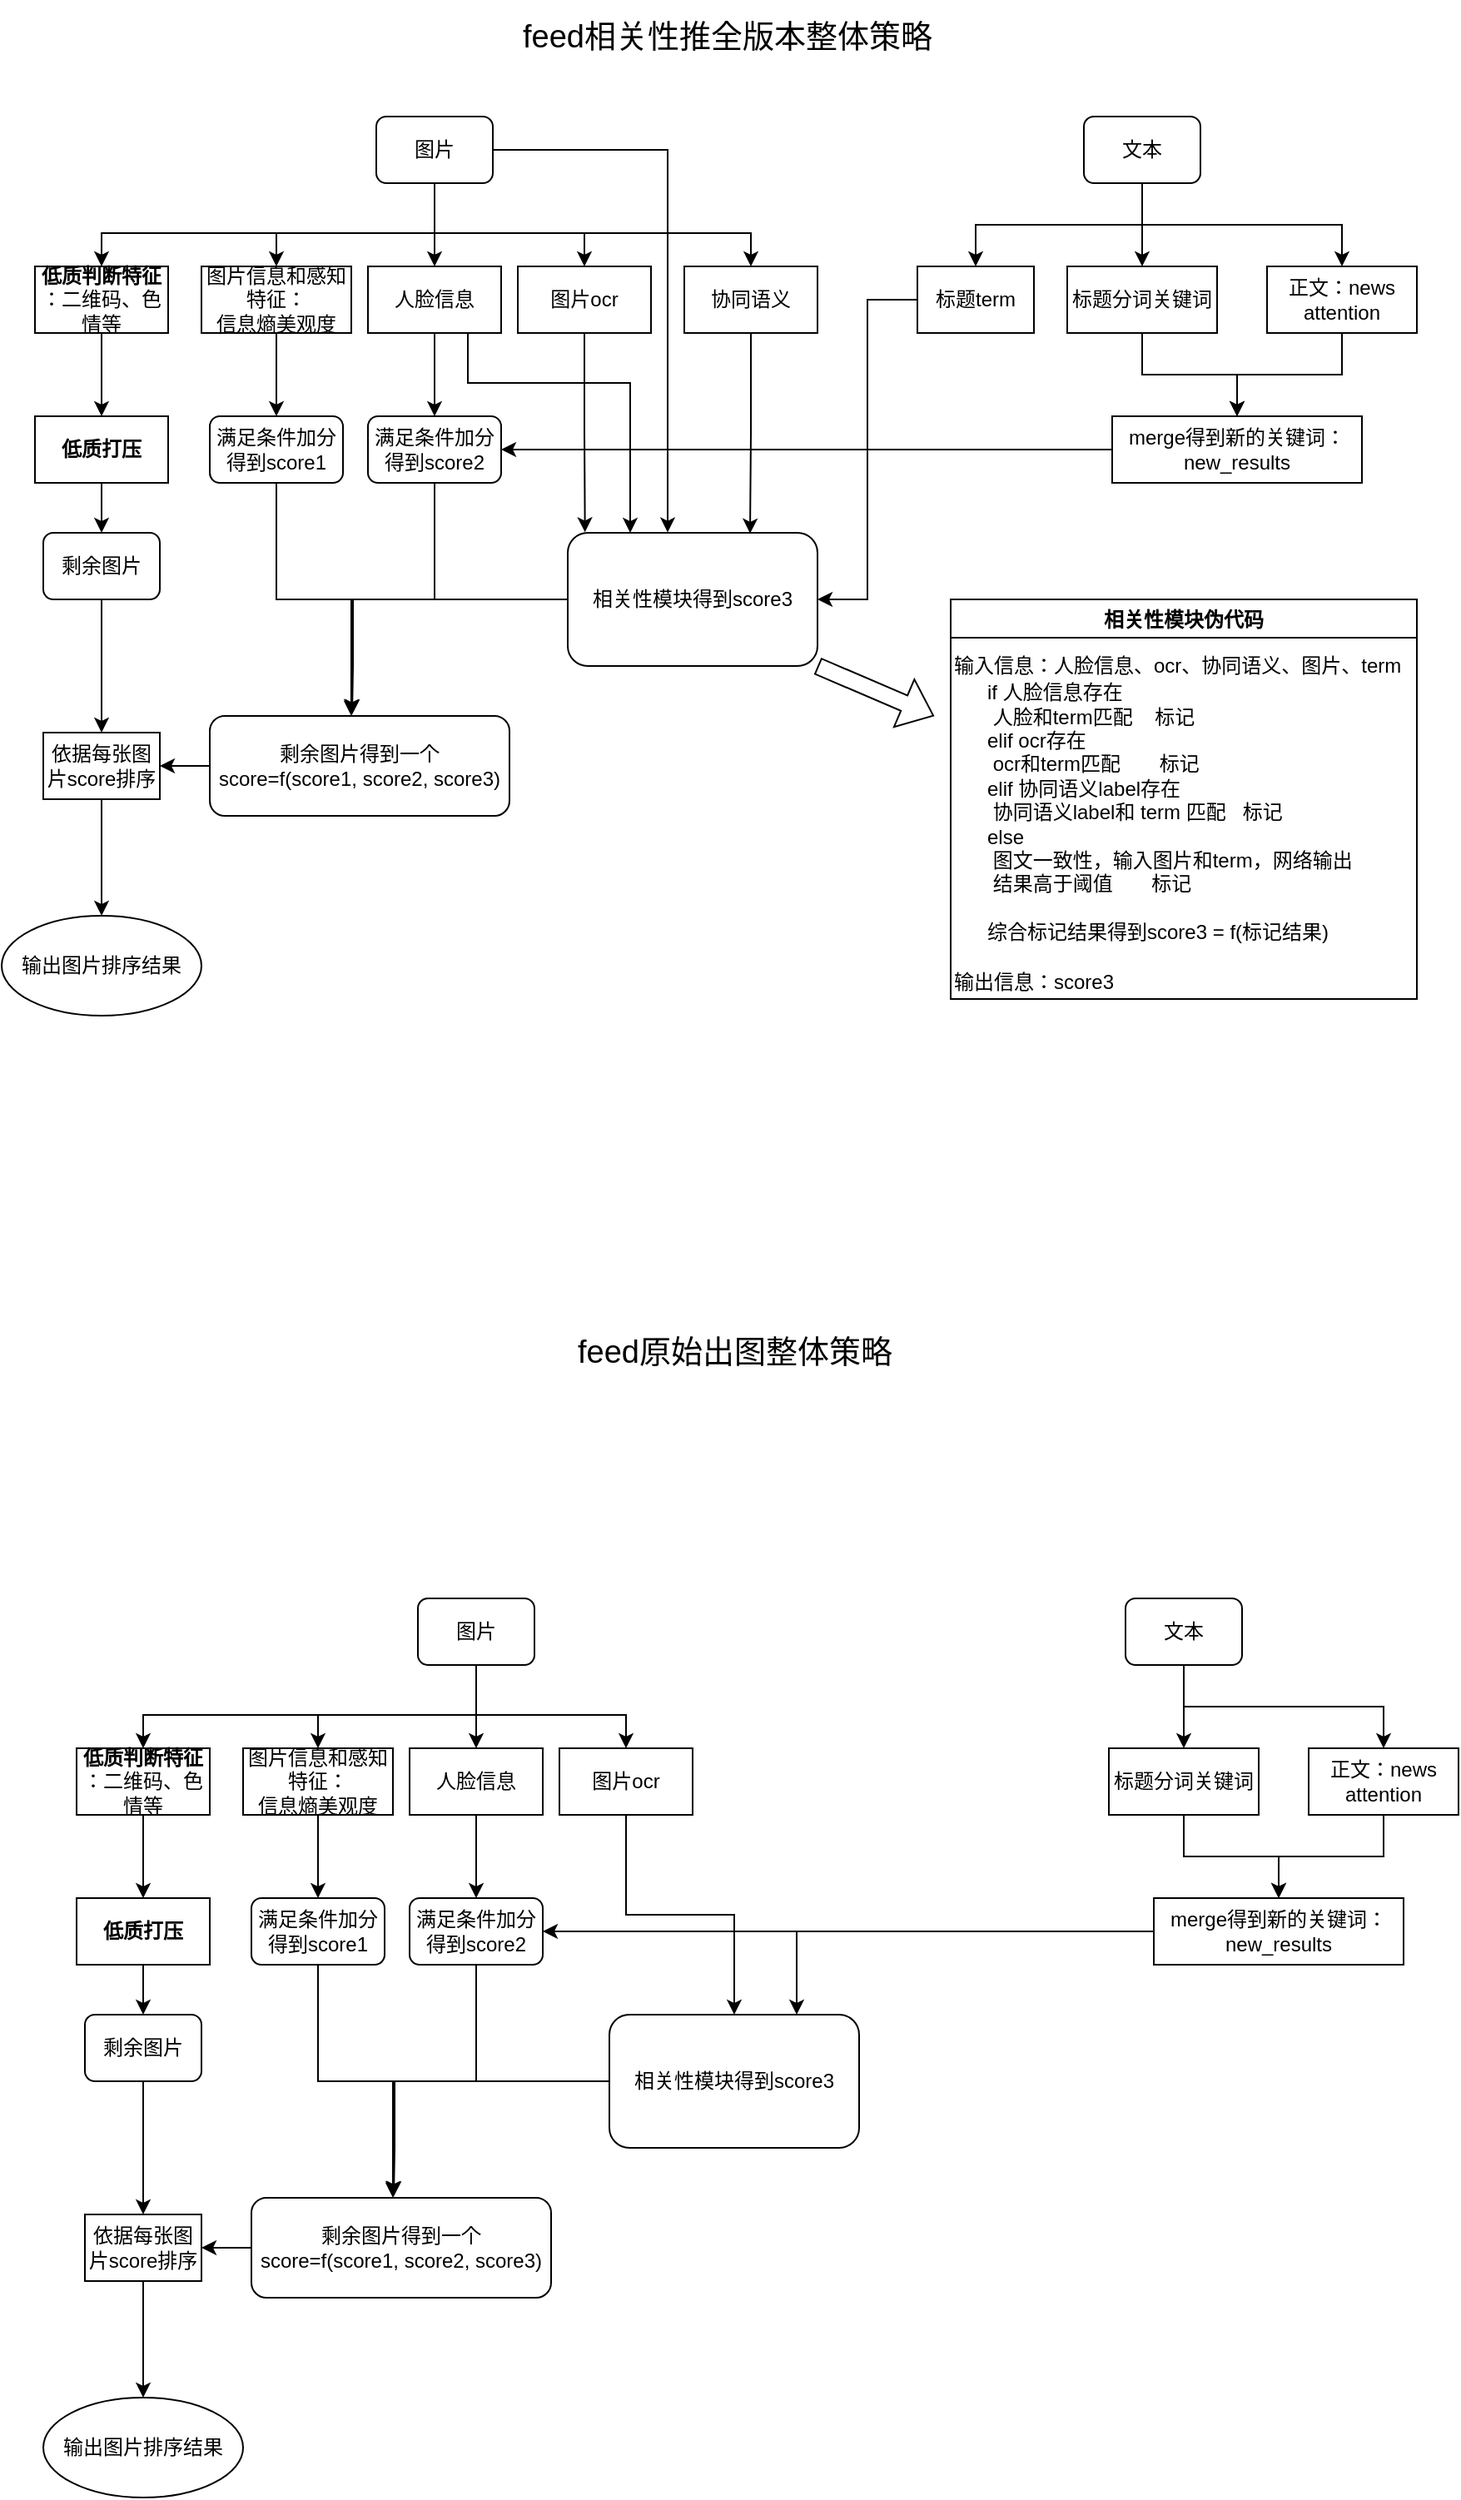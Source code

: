 <mxfile version="15.7.0" type="github">
  <diagram id="YZnyMSXSnCEE_CymccfS" name="Page-1">
    <mxGraphModel dx="1282" dy="722" grid="1" gridSize="10" guides="1" tooltips="1" connect="1" arrows="1" fold="1" page="1" pageScale="1" pageWidth="1169" pageHeight="1654" math="0" shadow="0">
      <root>
        <mxCell id="0" />
        <mxCell id="1" parent="0" />
        <mxCell id="g8iUTo1PRh5J7QxqeXhu-16" style="edgeStyle=orthogonalEdgeStyle;rounded=0;orthogonalLoop=1;jettySize=auto;html=1;exitX=0.5;exitY=1;exitDx=0;exitDy=0;entryX=0.5;entryY=0;entryDx=0;entryDy=0;" edge="1" parent="1" source="g8iUTo1PRh5J7QxqeXhu-1" target="g8iUTo1PRh5J7QxqeXhu-2">
          <mxGeometry relative="1" as="geometry">
            <Array as="points">
              <mxPoint x="400" y="190" />
              <mxPoint x="200" y="190" />
            </Array>
          </mxGeometry>
        </mxCell>
        <mxCell id="g8iUTo1PRh5J7QxqeXhu-20" style="edgeStyle=orthogonalEdgeStyle;rounded=0;orthogonalLoop=1;jettySize=auto;html=1;exitX=0.5;exitY=1;exitDx=0;exitDy=0;entryX=0.5;entryY=0;entryDx=0;entryDy=0;" edge="1" parent="1" source="g8iUTo1PRh5J7QxqeXhu-1" target="g8iUTo1PRh5J7QxqeXhu-3">
          <mxGeometry relative="1" as="geometry">
            <Array as="points">
              <mxPoint x="400" y="190" />
              <mxPoint x="305" y="190" />
            </Array>
          </mxGeometry>
        </mxCell>
        <mxCell id="g8iUTo1PRh5J7QxqeXhu-21" style="edgeStyle=orthogonalEdgeStyle;rounded=0;orthogonalLoop=1;jettySize=auto;html=1;exitX=0.5;exitY=1;exitDx=0;exitDy=0;entryX=0.5;entryY=0;entryDx=0;entryDy=0;" edge="1" parent="1" source="g8iUTo1PRh5J7QxqeXhu-1" target="g8iUTo1PRh5J7QxqeXhu-4">
          <mxGeometry relative="1" as="geometry">
            <Array as="points">
              <mxPoint x="400" y="170" />
              <mxPoint x="400" y="170" />
            </Array>
          </mxGeometry>
        </mxCell>
        <mxCell id="g8iUTo1PRh5J7QxqeXhu-23" style="edgeStyle=orthogonalEdgeStyle;rounded=0;orthogonalLoop=1;jettySize=auto;html=1;exitX=0.5;exitY=1;exitDx=0;exitDy=0;entryX=0.5;entryY=0;entryDx=0;entryDy=0;" edge="1" parent="1" source="g8iUTo1PRh5J7QxqeXhu-1" target="g8iUTo1PRh5J7QxqeXhu-5">
          <mxGeometry relative="1" as="geometry">
            <Array as="points">
              <mxPoint x="400" y="190" />
              <mxPoint x="490" y="190" />
            </Array>
          </mxGeometry>
        </mxCell>
        <mxCell id="g8iUTo1PRh5J7QxqeXhu-26" style="edgeStyle=orthogonalEdgeStyle;rounded=0;orthogonalLoop=1;jettySize=auto;html=1;exitX=0.5;exitY=1;exitDx=0;exitDy=0;entryX=0.5;entryY=0;entryDx=0;entryDy=0;" edge="1" parent="1" source="g8iUTo1PRh5J7QxqeXhu-1" target="g8iUTo1PRh5J7QxqeXhu-6">
          <mxGeometry relative="1" as="geometry">
            <Array as="points">
              <mxPoint x="400" y="190" />
              <mxPoint x="590" y="190" />
            </Array>
          </mxGeometry>
        </mxCell>
        <mxCell id="g8iUTo1PRh5J7QxqeXhu-60" style="edgeStyle=orthogonalEdgeStyle;rounded=0;orthogonalLoop=1;jettySize=auto;html=1;entryX=0.402;entryY=-0.002;entryDx=0;entryDy=0;entryPerimeter=0;" edge="1" parent="1" source="g8iUTo1PRh5J7QxqeXhu-1" target="g8iUTo1PRh5J7QxqeXhu-57">
          <mxGeometry relative="1" as="geometry">
            <mxPoint x="540" y="369" as="targetPoint" />
            <Array as="points">
              <mxPoint x="540" y="140" />
              <mxPoint x="540" y="370" />
            </Array>
          </mxGeometry>
        </mxCell>
        <mxCell id="g8iUTo1PRh5J7QxqeXhu-1" value="图片" style="rounded=1;whiteSpace=wrap;html=1;" vertex="1" parent="1">
          <mxGeometry x="365" y="120" width="70" height="40" as="geometry" />
        </mxCell>
        <mxCell id="g8iUTo1PRh5J7QxqeXhu-37" style="edgeStyle=orthogonalEdgeStyle;rounded=0;orthogonalLoop=1;jettySize=auto;html=1;exitX=0.5;exitY=1;exitDx=0;exitDy=0;entryX=0.5;entryY=0;entryDx=0;entryDy=0;" edge="1" parent="1" source="g8iUTo1PRh5J7QxqeXhu-2" target="g8iUTo1PRh5J7QxqeXhu-35">
          <mxGeometry relative="1" as="geometry" />
        </mxCell>
        <mxCell id="g8iUTo1PRh5J7QxqeXhu-2" value="&lt;b&gt;低质判断特征&lt;br&gt;&lt;/b&gt;：二维码、色情等" style="rounded=0;whiteSpace=wrap;html=1;" vertex="1" parent="1">
          <mxGeometry x="160" y="210" width="80" height="40" as="geometry" />
        </mxCell>
        <mxCell id="g8iUTo1PRh5J7QxqeXhu-53" value="" style="edgeStyle=orthogonalEdgeStyle;rounded=0;orthogonalLoop=1;jettySize=auto;html=1;" edge="1" parent="1" source="g8iUTo1PRh5J7QxqeXhu-3" target="g8iUTo1PRh5J7QxqeXhu-44">
          <mxGeometry relative="1" as="geometry" />
        </mxCell>
        <mxCell id="g8iUTo1PRh5J7QxqeXhu-3" value="图片信息和感知特征：&lt;br&gt;信息熵美观度" style="rounded=0;whiteSpace=wrap;html=1;" vertex="1" parent="1">
          <mxGeometry x="260" y="210" width="90" height="40" as="geometry" />
        </mxCell>
        <mxCell id="g8iUTo1PRh5J7QxqeXhu-54" value="" style="edgeStyle=orthogonalEdgeStyle;rounded=0;orthogonalLoop=1;jettySize=auto;html=1;" edge="1" parent="1" source="g8iUTo1PRh5J7QxqeXhu-4" target="g8iUTo1PRh5J7QxqeXhu-45">
          <mxGeometry relative="1" as="geometry" />
        </mxCell>
        <mxCell id="g8iUTo1PRh5J7QxqeXhu-83" style="edgeStyle=orthogonalEdgeStyle;rounded=0;orthogonalLoop=1;jettySize=auto;html=1;exitX=0.75;exitY=1;exitDx=0;exitDy=0;entryX=0.25;entryY=0;entryDx=0;entryDy=0;" edge="1" parent="1" source="g8iUTo1PRh5J7QxqeXhu-4" target="g8iUTo1PRh5J7QxqeXhu-57">
          <mxGeometry relative="1" as="geometry">
            <Array as="points">
              <mxPoint x="420" y="280" />
              <mxPoint x="517" y="280" />
            </Array>
          </mxGeometry>
        </mxCell>
        <mxCell id="g8iUTo1PRh5J7QxqeXhu-4" value="人脸信息" style="rounded=0;whiteSpace=wrap;html=1;" vertex="1" parent="1">
          <mxGeometry x="360" y="210" width="80" height="40" as="geometry" />
        </mxCell>
        <mxCell id="g8iUTo1PRh5J7QxqeXhu-84" style="edgeStyle=orthogonalEdgeStyle;rounded=0;orthogonalLoop=1;jettySize=auto;html=1;entryX=0.069;entryY=-0.004;entryDx=0;entryDy=0;entryPerimeter=0;" edge="1" parent="1" source="g8iUTo1PRh5J7QxqeXhu-5" target="g8iUTo1PRh5J7QxqeXhu-57">
          <mxGeometry relative="1" as="geometry" />
        </mxCell>
        <mxCell id="g8iUTo1PRh5J7QxqeXhu-5" value="图片ocr" style="rounded=0;whiteSpace=wrap;html=1;" vertex="1" parent="1">
          <mxGeometry x="450" y="210" width="80" height="40" as="geometry" />
        </mxCell>
        <mxCell id="g8iUTo1PRh5J7QxqeXhu-85" style="edgeStyle=orthogonalEdgeStyle;rounded=0;orthogonalLoop=1;jettySize=auto;html=1;entryX=0.73;entryY=0.005;entryDx=0;entryDy=0;entryPerimeter=0;" edge="1" parent="1" source="g8iUTo1PRh5J7QxqeXhu-6" target="g8iUTo1PRh5J7QxqeXhu-57">
          <mxGeometry relative="1" as="geometry" />
        </mxCell>
        <mxCell id="g8iUTo1PRh5J7QxqeXhu-6" value="协同语义" style="rounded=0;whiteSpace=wrap;html=1;" vertex="1" parent="1">
          <mxGeometry x="550" y="210" width="80" height="40" as="geometry" />
        </mxCell>
        <mxCell id="g8iUTo1PRh5J7QxqeXhu-28" value="" style="edgeStyle=orthogonalEdgeStyle;rounded=0;orthogonalLoop=1;jettySize=auto;html=1;" edge="1" parent="1" source="g8iUTo1PRh5J7QxqeXhu-10" target="g8iUTo1PRh5J7QxqeXhu-13">
          <mxGeometry relative="1" as="geometry" />
        </mxCell>
        <mxCell id="g8iUTo1PRh5J7QxqeXhu-32" style="edgeStyle=orthogonalEdgeStyle;rounded=0;orthogonalLoop=1;jettySize=auto;html=1;exitX=0.25;exitY=1;exitDx=0;exitDy=0;entryX=0.5;entryY=0;entryDx=0;entryDy=0;" edge="1" parent="1" source="g8iUTo1PRh5J7QxqeXhu-10" target="g8iUTo1PRh5J7QxqeXhu-11">
          <mxGeometry relative="1" as="geometry">
            <Array as="points">
              <mxPoint x="825" y="160" />
              <mxPoint x="825" y="185" />
              <mxPoint x="725" y="185" />
            </Array>
          </mxGeometry>
        </mxCell>
        <mxCell id="g8iUTo1PRh5J7QxqeXhu-33" style="edgeStyle=orthogonalEdgeStyle;rounded=0;orthogonalLoop=1;jettySize=auto;html=1;exitX=0.75;exitY=1;exitDx=0;exitDy=0;entryX=0.5;entryY=0;entryDx=0;entryDy=0;" edge="1" parent="1" source="g8iUTo1PRh5J7QxqeXhu-10" target="g8iUTo1PRh5J7QxqeXhu-14">
          <mxGeometry relative="1" as="geometry">
            <Array as="points">
              <mxPoint x="825" y="160" />
              <mxPoint x="825" y="185" />
              <mxPoint x="945" y="185" />
            </Array>
          </mxGeometry>
        </mxCell>
        <mxCell id="g8iUTo1PRh5J7QxqeXhu-10" value="文本" style="rounded=1;whiteSpace=wrap;html=1;" vertex="1" parent="1">
          <mxGeometry x="790" y="120" width="70" height="40" as="geometry" />
        </mxCell>
        <mxCell id="g8iUTo1PRh5J7QxqeXhu-75" style="edgeStyle=orthogonalEdgeStyle;rounded=0;orthogonalLoop=1;jettySize=auto;html=1;entryX=1;entryY=0.5;entryDx=0;entryDy=0;" edge="1" parent="1" source="g8iUTo1PRh5J7QxqeXhu-11" target="g8iUTo1PRh5J7QxqeXhu-57">
          <mxGeometry relative="1" as="geometry" />
        </mxCell>
        <mxCell id="g8iUTo1PRh5J7QxqeXhu-11" value="标题term" style="rounded=0;whiteSpace=wrap;html=1;" vertex="1" parent="1">
          <mxGeometry x="690" y="210" width="70" height="40" as="geometry" />
        </mxCell>
        <mxCell id="g8iUTo1PRh5J7QxqeXhu-47" style="edgeStyle=orthogonalEdgeStyle;rounded=0;orthogonalLoop=1;jettySize=auto;html=1;exitX=0.5;exitY=1;exitDx=0;exitDy=0;" edge="1" parent="1" source="g8iUTo1PRh5J7QxqeXhu-13" target="g8iUTo1PRh5J7QxqeXhu-46">
          <mxGeometry relative="1" as="geometry" />
        </mxCell>
        <mxCell id="g8iUTo1PRh5J7QxqeXhu-13" value="标题分词关键词" style="rounded=0;whiteSpace=wrap;html=1;" vertex="1" parent="1">
          <mxGeometry x="780" y="210" width="90" height="40" as="geometry" />
        </mxCell>
        <mxCell id="g8iUTo1PRh5J7QxqeXhu-52" value="" style="edgeStyle=orthogonalEdgeStyle;rounded=0;orthogonalLoop=1;jettySize=auto;html=1;" edge="1" parent="1" source="g8iUTo1PRh5J7QxqeXhu-14" target="g8iUTo1PRh5J7QxqeXhu-46">
          <mxGeometry relative="1" as="geometry" />
        </mxCell>
        <mxCell id="g8iUTo1PRh5J7QxqeXhu-14" value="正文：news attention" style="rounded=0;whiteSpace=wrap;html=1;" vertex="1" parent="1">
          <mxGeometry x="900" y="210" width="90" height="40" as="geometry" />
        </mxCell>
        <mxCell id="g8iUTo1PRh5J7QxqeXhu-38" style="edgeStyle=orthogonalEdgeStyle;rounded=0;orthogonalLoop=1;jettySize=auto;html=1;exitX=0.5;exitY=1;exitDx=0;exitDy=0;entryX=0.5;entryY=0;entryDx=0;entryDy=0;" edge="1" parent="1" source="g8iUTo1PRh5J7QxqeXhu-35" target="g8iUTo1PRh5J7QxqeXhu-36">
          <mxGeometry relative="1" as="geometry" />
        </mxCell>
        <mxCell id="g8iUTo1PRh5J7QxqeXhu-35" value="&lt;b&gt;低质打压&lt;/b&gt;&lt;span style=&quot;color: rgba(0 , 0 , 0 , 0) ; font-family: monospace ; font-size: 0px&quot;&gt;%3CmxGraphModel%3E%3Croot%3E%3CmxCell%20id%3D%220%22%2F%3E%3CmxCell%20id%3D%221%22%20parent%3D%220%22%2F%3E%3CmxCell%20id%3D%222%22%20value%3D%22%26lt%3Bb%26gt%3B%E4%BD%8E%E8%B4%A8%E5%88%A4%E6%96%AD%E7%89%B9%E5%BE%81%26lt%3Bbr%26gt%3B%26lt%3B%2Fb%26gt%3B%EF%BC%9A%E4%BA%8C%E7%BB%B4%E7%A0%81%E3%80%81%E8%89%B2%E6%83%85%E7%AD%89%22%20style%3D%22rounded%3D0%3BwhiteSpace%3Dwrap%3Bhtml%3D1%3B%22%20vertex%3D%221%22%20parent%3D%221%22%3E%3CmxGeometry%20x%3D%2230%22%20y%3D%22140%22%20width%3D%2280%22%20height%3D%2240%22%20as%3D%22geometry%22%2F%3E%3C%2FmxCell%3E%3C%2Froot%3E%3C%2FmxGraphModel%3E&lt;/span&gt;" style="rounded=0;whiteSpace=wrap;html=1;" vertex="1" parent="1">
          <mxGeometry x="160" y="300" width="80" height="40" as="geometry" />
        </mxCell>
        <mxCell id="g8iUTo1PRh5J7QxqeXhu-70" style="edgeStyle=orthogonalEdgeStyle;rounded=0;orthogonalLoop=1;jettySize=auto;html=1;" edge="1" parent="1" source="g8iUTo1PRh5J7QxqeXhu-36" target="g8iUTo1PRh5J7QxqeXhu-69">
          <mxGeometry relative="1" as="geometry" />
        </mxCell>
        <mxCell id="g8iUTo1PRh5J7QxqeXhu-36" value="剩余图片" style="rounded=1;whiteSpace=wrap;html=1;" vertex="1" parent="1">
          <mxGeometry x="165" y="370" width="70" height="40" as="geometry" />
        </mxCell>
        <mxCell id="g8iUTo1PRh5J7QxqeXhu-72" style="edgeStyle=orthogonalEdgeStyle;rounded=0;orthogonalLoop=1;jettySize=auto;html=1;entryX=1;entryY=0.5;entryDx=0;entryDy=0;" edge="1" parent="1" source="g8iUTo1PRh5J7QxqeXhu-42" target="g8iUTo1PRh5J7QxqeXhu-69">
          <mxGeometry relative="1" as="geometry" />
        </mxCell>
        <mxCell id="g8iUTo1PRh5J7QxqeXhu-42" value="剩余图片得到一个score=f(score1, score2, score3)" style="rounded=1;whiteSpace=wrap;html=1;" vertex="1" parent="1">
          <mxGeometry x="265" y="480" width="180" height="60" as="geometry" />
        </mxCell>
        <mxCell id="g8iUTo1PRh5J7QxqeXhu-64" style="edgeStyle=orthogonalEdgeStyle;rounded=0;orthogonalLoop=1;jettySize=auto;html=1;exitX=0.5;exitY=1;exitDx=0;exitDy=0;entryX=0.475;entryY=-0.017;entryDx=0;entryDy=0;entryPerimeter=0;" edge="1" parent="1" source="g8iUTo1PRh5J7QxqeXhu-44" target="g8iUTo1PRh5J7QxqeXhu-42">
          <mxGeometry relative="1" as="geometry">
            <mxPoint x="330" y="480" as="targetPoint" />
            <Array as="points">
              <mxPoint x="305" y="410" />
              <mxPoint x="351" y="410" />
              <mxPoint x="351" y="450" />
            </Array>
          </mxGeometry>
        </mxCell>
        <mxCell id="g8iUTo1PRh5J7QxqeXhu-44" value="满足条件加分得到score1" style="rounded=1;whiteSpace=wrap;html=1;" vertex="1" parent="1">
          <mxGeometry x="265" y="300" width="80" height="40" as="geometry" />
        </mxCell>
        <mxCell id="g8iUTo1PRh5J7QxqeXhu-65" style="edgeStyle=orthogonalEdgeStyle;rounded=0;orthogonalLoop=1;jettySize=auto;html=1;entryX=0.472;entryY=-0.017;entryDx=0;entryDy=0;entryPerimeter=0;" edge="1" parent="1" source="g8iUTo1PRh5J7QxqeXhu-45" target="g8iUTo1PRh5J7QxqeXhu-42">
          <mxGeometry relative="1" as="geometry">
            <mxPoint x="330" y="480" as="targetPoint" />
            <Array as="points">
              <mxPoint x="400" y="410" />
              <mxPoint x="350" y="410" />
            </Array>
          </mxGeometry>
        </mxCell>
        <mxCell id="g8iUTo1PRh5J7QxqeXhu-45" value="满足条件加分得到score2" style="rounded=1;whiteSpace=wrap;html=1;" vertex="1" parent="1">
          <mxGeometry x="360" y="300" width="80" height="40" as="geometry" />
        </mxCell>
        <mxCell id="g8iUTo1PRh5J7QxqeXhu-55" style="edgeStyle=orthogonalEdgeStyle;rounded=0;orthogonalLoop=1;jettySize=auto;html=1;" edge="1" parent="1" source="g8iUTo1PRh5J7QxqeXhu-46">
          <mxGeometry relative="1" as="geometry">
            <mxPoint x="440" y="320" as="targetPoint" />
            <Array as="points">
              <mxPoint x="440" y="320" />
            </Array>
          </mxGeometry>
        </mxCell>
        <mxCell id="g8iUTo1PRh5J7QxqeXhu-46" value="merge得到新的关键词：new_results" style="rounded=0;whiteSpace=wrap;html=1;" vertex="1" parent="1">
          <mxGeometry x="807" y="300" width="150" height="40" as="geometry" />
        </mxCell>
        <mxCell id="g8iUTo1PRh5J7QxqeXhu-66" style="edgeStyle=orthogonalEdgeStyle;rounded=0;orthogonalLoop=1;jettySize=auto;html=1;" edge="1" parent="1" source="g8iUTo1PRh5J7QxqeXhu-57">
          <mxGeometry relative="1" as="geometry">
            <mxPoint x="350" y="480" as="targetPoint" />
            <Array as="points">
              <mxPoint x="350" y="410" />
              <mxPoint x="350" y="480" />
            </Array>
          </mxGeometry>
        </mxCell>
        <mxCell id="g8iUTo1PRh5J7QxqeXhu-57" value="相关性模块得到score3" style="rounded=1;whiteSpace=wrap;html=1;" vertex="1" parent="1">
          <mxGeometry x="480" y="370" width="150" height="80" as="geometry" />
        </mxCell>
        <mxCell id="g8iUTo1PRh5J7QxqeXhu-74" value="" style="edgeStyle=orthogonalEdgeStyle;rounded=0;orthogonalLoop=1;jettySize=auto;html=1;" edge="1" parent="1" source="g8iUTo1PRh5J7QxqeXhu-69" target="g8iUTo1PRh5J7QxqeXhu-73">
          <mxGeometry relative="1" as="geometry" />
        </mxCell>
        <mxCell id="g8iUTo1PRh5J7QxqeXhu-69" value="依据每张图片score排序" style="rounded=0;whiteSpace=wrap;html=1;align=center;" vertex="1" parent="1">
          <mxGeometry x="165" y="490" width="70" height="40" as="geometry" />
        </mxCell>
        <mxCell id="g8iUTo1PRh5J7QxqeXhu-73" value="输出图片排序结果" style="ellipse;whiteSpace=wrap;html=1;rounded=0;" vertex="1" parent="1">
          <mxGeometry x="140" y="600" width="120" height="60" as="geometry" />
        </mxCell>
        <mxCell id="g8iUTo1PRh5J7QxqeXhu-76" value="" style="shape=flexArrow;endArrow=classic;html=1;rounded=0;" edge="1" parent="1">
          <mxGeometry width="50" height="50" relative="1" as="geometry">
            <mxPoint x="630" y="450" as="sourcePoint" />
            <mxPoint x="700" y="480" as="targetPoint" />
          </mxGeometry>
        </mxCell>
        <mxCell id="g8iUTo1PRh5J7QxqeXhu-77" value="相关性模块伪代码" style="swimlane;align=center;" vertex="1" parent="1">
          <mxGeometry x="710" y="410" width="280" height="240" as="geometry">
            <mxRectangle x="580" y="340" width="130" height="23" as="alternateBounds" />
          </mxGeometry>
        </mxCell>
        <mxCell id="g8iUTo1PRh5J7QxqeXhu-80" value="if 人脸信息存在&lt;br&gt;&lt;span style=&quot;white-space: pre&quot;&gt;	&lt;/span&gt;人脸和term匹配&amp;nbsp; &amp;nbsp; 标记&lt;br&gt;elif ocr存在&lt;br&gt;&lt;span style=&quot;white-space: pre&quot;&gt;	&lt;/span&gt;ocr和term匹配&amp;nbsp; &amp;nbsp; &amp;nbsp; &amp;nbsp;标记&lt;br&gt;elif 协同语义label存在&lt;br&gt;&lt;span style=&quot;white-space: pre&quot;&gt;	&lt;/span&gt;协同语义label和 term 匹配&amp;nbsp; &amp;nbsp;标记&lt;br&gt;else&lt;br&gt;&lt;span style=&quot;white-space: pre&quot;&gt;	&lt;/span&gt;图文一致性，输入图片和term，网络输出&lt;br&gt;&lt;span style=&quot;white-space: pre&quot;&gt;	&lt;/span&gt;结果高于阈值&amp;nbsp; &amp;nbsp; &amp;nbsp; &amp;nbsp;标记&lt;br&gt;&lt;br&gt;综合标记结果得到score3 = f(标记结果)&lt;br&gt;&amp;nbsp;&amp;nbsp;" style="text;html=1;align=left;verticalAlign=middle;resizable=0;points=[];autosize=1;strokeColor=none;fillColor=none;" vertex="1" parent="g8iUTo1PRh5J7QxqeXhu-77">
          <mxGeometry x="20" y="50" width="260" height="170" as="geometry" />
        </mxCell>
        <mxCell id="g8iUTo1PRh5J7QxqeXhu-86" value="输入信息：人脸信息、ocr、协同语义、图片、term" style="text;html=1;align=left;verticalAlign=middle;resizable=0;points=[];autosize=1;strokeColor=none;fillColor=none;" vertex="1" parent="g8iUTo1PRh5J7QxqeXhu-77">
          <mxGeometry y="30" width="280" height="20" as="geometry" />
        </mxCell>
        <mxCell id="g8iUTo1PRh5J7QxqeXhu-87" value="输出信息：score3" style="text;html=1;align=left;verticalAlign=middle;resizable=0;points=[];autosize=1;strokeColor=none;fillColor=none;" vertex="1" parent="g8iUTo1PRh5J7QxqeXhu-77">
          <mxGeometry y="220" width="110" height="20" as="geometry" />
        </mxCell>
        <mxCell id="g8iUTo1PRh5J7QxqeXhu-88" value="feed相关性推全版本整体策略" style="text;strokeColor=none;fillColor=none;align=left;verticalAlign=middle;spacingLeft=4;spacingRight=4;overflow=hidden;points=[[0,0.5],[1,0.5]];portConstraint=eastwest;rotatable=0;fontSize=19;" vertex="1" parent="1">
          <mxGeometry x="447" y="50" width="360" height="40" as="geometry" />
        </mxCell>
        <mxCell id="g8iUTo1PRh5J7QxqeXhu-89" value="feed原始出图整体策略" style="text;strokeColor=none;fillColor=none;align=left;verticalAlign=middle;spacingLeft=4;spacingRight=4;overflow=hidden;points=[[0,0.5],[1,0.5]];portConstraint=eastwest;rotatable=0;fontSize=19;" vertex="1" parent="1">
          <mxGeometry x="480" y="840" width="360" height="40" as="geometry" />
        </mxCell>
        <mxCell id="g8iUTo1PRh5J7QxqeXhu-140" style="edgeStyle=orthogonalEdgeStyle;rounded=0;orthogonalLoop=1;jettySize=auto;html=1;exitX=0.5;exitY=1;exitDx=0;exitDy=0;entryX=0.5;entryY=0;entryDx=0;entryDy=0;" edge="1" parent="1" source="g8iUTo1PRh5J7QxqeXhu-146" target="g8iUTo1PRh5J7QxqeXhu-148">
          <mxGeometry relative="1" as="geometry">
            <Array as="points">
              <mxPoint x="425" y="1080" />
              <mxPoint x="225" y="1080" />
            </Array>
          </mxGeometry>
        </mxCell>
        <mxCell id="g8iUTo1PRh5J7QxqeXhu-141" style="edgeStyle=orthogonalEdgeStyle;rounded=0;orthogonalLoop=1;jettySize=auto;html=1;exitX=0.5;exitY=1;exitDx=0;exitDy=0;entryX=0.5;entryY=0;entryDx=0;entryDy=0;" edge="1" parent="1" source="g8iUTo1PRh5J7QxqeXhu-146" target="g8iUTo1PRh5J7QxqeXhu-150">
          <mxGeometry relative="1" as="geometry">
            <Array as="points">
              <mxPoint x="425" y="1080" />
              <mxPoint x="330" y="1080" />
            </Array>
          </mxGeometry>
        </mxCell>
        <mxCell id="g8iUTo1PRh5J7QxqeXhu-142" style="edgeStyle=orthogonalEdgeStyle;rounded=0;orthogonalLoop=1;jettySize=auto;html=1;exitX=0.5;exitY=1;exitDx=0;exitDy=0;entryX=0.5;entryY=0;entryDx=0;entryDy=0;" edge="1" parent="1" source="g8iUTo1PRh5J7QxqeXhu-146" target="g8iUTo1PRh5J7QxqeXhu-153">
          <mxGeometry relative="1" as="geometry">
            <Array as="points">
              <mxPoint x="425" y="1060" />
              <mxPoint x="425" y="1060" />
            </Array>
          </mxGeometry>
        </mxCell>
        <mxCell id="g8iUTo1PRh5J7QxqeXhu-143" style="edgeStyle=orthogonalEdgeStyle;rounded=0;orthogonalLoop=1;jettySize=auto;html=1;exitX=0.5;exitY=1;exitDx=0;exitDy=0;entryX=0.5;entryY=0;entryDx=0;entryDy=0;" edge="1" parent="1" source="g8iUTo1PRh5J7QxqeXhu-146" target="g8iUTo1PRh5J7QxqeXhu-155">
          <mxGeometry relative="1" as="geometry">
            <Array as="points">
              <mxPoint x="425" y="1080" />
              <mxPoint x="515" y="1080" />
            </Array>
          </mxGeometry>
        </mxCell>
        <mxCell id="g8iUTo1PRh5J7QxqeXhu-146" value="图片" style="rounded=1;whiteSpace=wrap;html=1;" vertex="1" parent="1">
          <mxGeometry x="390" y="1010" width="70" height="40" as="geometry" />
        </mxCell>
        <mxCell id="g8iUTo1PRh5J7QxqeXhu-147" style="edgeStyle=orthogonalEdgeStyle;rounded=0;orthogonalLoop=1;jettySize=auto;html=1;exitX=0.5;exitY=1;exitDx=0;exitDy=0;entryX=0.5;entryY=0;entryDx=0;entryDy=0;" edge="1" parent="1" source="g8iUTo1PRh5J7QxqeXhu-148" target="g8iUTo1PRh5J7QxqeXhu-169">
          <mxGeometry relative="1" as="geometry" />
        </mxCell>
        <mxCell id="g8iUTo1PRh5J7QxqeXhu-148" value="&lt;b&gt;低质判断特征&lt;br&gt;&lt;/b&gt;：二维码、色情等" style="rounded=0;whiteSpace=wrap;html=1;" vertex="1" parent="1">
          <mxGeometry x="185" y="1100" width="80" height="40" as="geometry" />
        </mxCell>
        <mxCell id="g8iUTo1PRh5J7QxqeXhu-149" value="" style="edgeStyle=orthogonalEdgeStyle;rounded=0;orthogonalLoop=1;jettySize=auto;html=1;" edge="1" parent="1" source="g8iUTo1PRh5J7QxqeXhu-150" target="g8iUTo1PRh5J7QxqeXhu-175">
          <mxGeometry relative="1" as="geometry" />
        </mxCell>
        <mxCell id="g8iUTo1PRh5J7QxqeXhu-150" value="图片信息和感知特征：&lt;br&gt;信息熵美观度" style="rounded=0;whiteSpace=wrap;html=1;" vertex="1" parent="1">
          <mxGeometry x="285" y="1100" width="90" height="40" as="geometry" />
        </mxCell>
        <mxCell id="g8iUTo1PRh5J7QxqeXhu-151" value="" style="edgeStyle=orthogonalEdgeStyle;rounded=0;orthogonalLoop=1;jettySize=auto;html=1;" edge="1" parent="1" source="g8iUTo1PRh5J7QxqeXhu-153" target="g8iUTo1PRh5J7QxqeXhu-177">
          <mxGeometry relative="1" as="geometry" />
        </mxCell>
        <mxCell id="g8iUTo1PRh5J7QxqeXhu-153" value="人脸信息" style="rounded=0;whiteSpace=wrap;html=1;" vertex="1" parent="1">
          <mxGeometry x="385" y="1100" width="80" height="40" as="geometry" />
        </mxCell>
        <mxCell id="g8iUTo1PRh5J7QxqeXhu-190" style="edgeStyle=orthogonalEdgeStyle;rounded=0;orthogonalLoop=1;jettySize=auto;html=1;entryX=0.5;entryY=0;entryDx=0;entryDy=0;fontSize=19;" edge="1" parent="1" source="g8iUTo1PRh5J7QxqeXhu-155" target="g8iUTo1PRh5J7QxqeXhu-181">
          <mxGeometry relative="1" as="geometry" />
        </mxCell>
        <mxCell id="g8iUTo1PRh5J7QxqeXhu-155" value="图片ocr" style="rounded=0;whiteSpace=wrap;html=1;" vertex="1" parent="1">
          <mxGeometry x="475" y="1100" width="80" height="40" as="geometry" />
        </mxCell>
        <mxCell id="g8iUTo1PRh5J7QxqeXhu-158" value="" style="edgeStyle=orthogonalEdgeStyle;rounded=0;orthogonalLoop=1;jettySize=auto;html=1;" edge="1" parent="1" source="g8iUTo1PRh5J7QxqeXhu-161" target="g8iUTo1PRh5J7QxqeXhu-165">
          <mxGeometry relative="1" as="geometry" />
        </mxCell>
        <mxCell id="g8iUTo1PRh5J7QxqeXhu-160" style="edgeStyle=orthogonalEdgeStyle;rounded=0;orthogonalLoop=1;jettySize=auto;html=1;exitX=0.75;exitY=1;exitDx=0;exitDy=0;entryX=0.5;entryY=0;entryDx=0;entryDy=0;" edge="1" parent="1" source="g8iUTo1PRh5J7QxqeXhu-161" target="g8iUTo1PRh5J7QxqeXhu-167">
          <mxGeometry relative="1" as="geometry">
            <Array as="points">
              <mxPoint x="850" y="1050" />
              <mxPoint x="850" y="1075" />
              <mxPoint x="970" y="1075" />
            </Array>
          </mxGeometry>
        </mxCell>
        <mxCell id="g8iUTo1PRh5J7QxqeXhu-161" value="文本" style="rounded=1;whiteSpace=wrap;html=1;" vertex="1" parent="1">
          <mxGeometry x="815" y="1010" width="70" height="40" as="geometry" />
        </mxCell>
        <mxCell id="g8iUTo1PRh5J7QxqeXhu-164" style="edgeStyle=orthogonalEdgeStyle;rounded=0;orthogonalLoop=1;jettySize=auto;html=1;exitX=0.5;exitY=1;exitDx=0;exitDy=0;" edge="1" parent="1" source="g8iUTo1PRh5J7QxqeXhu-165" target="g8iUTo1PRh5J7QxqeXhu-179">
          <mxGeometry relative="1" as="geometry" />
        </mxCell>
        <mxCell id="g8iUTo1PRh5J7QxqeXhu-165" value="标题分词关键词" style="rounded=0;whiteSpace=wrap;html=1;" vertex="1" parent="1">
          <mxGeometry x="805" y="1100" width="90" height="40" as="geometry" />
        </mxCell>
        <mxCell id="g8iUTo1PRh5J7QxqeXhu-166" value="" style="edgeStyle=orthogonalEdgeStyle;rounded=0;orthogonalLoop=1;jettySize=auto;html=1;" edge="1" parent="1" source="g8iUTo1PRh5J7QxqeXhu-167" target="g8iUTo1PRh5J7QxqeXhu-179">
          <mxGeometry relative="1" as="geometry" />
        </mxCell>
        <mxCell id="g8iUTo1PRh5J7QxqeXhu-167" value="正文：news attention" style="rounded=0;whiteSpace=wrap;html=1;" vertex="1" parent="1">
          <mxGeometry x="925" y="1100" width="90" height="40" as="geometry" />
        </mxCell>
        <mxCell id="g8iUTo1PRh5J7QxqeXhu-168" style="edgeStyle=orthogonalEdgeStyle;rounded=0;orthogonalLoop=1;jettySize=auto;html=1;exitX=0.5;exitY=1;exitDx=0;exitDy=0;entryX=0.5;entryY=0;entryDx=0;entryDy=0;" edge="1" parent="1" source="g8iUTo1PRh5J7QxqeXhu-169" target="g8iUTo1PRh5J7QxqeXhu-171">
          <mxGeometry relative="1" as="geometry" />
        </mxCell>
        <mxCell id="g8iUTo1PRh5J7QxqeXhu-169" value="&lt;b&gt;低质打压&lt;/b&gt;&lt;span style=&quot;color: rgba(0 , 0 , 0 , 0) ; font-family: monospace ; font-size: 0px&quot;&gt;%3CmxGraphModel%3E%3Croot%3E%3CmxCell%20id%3D%220%22%2F%3E%3CmxCell%20id%3D%221%22%20parent%3D%220%22%2F%3E%3CmxCell%20id%3D%222%22%20value%3D%22%26lt%3Bb%26gt%3B%E4%BD%8E%E8%B4%A8%E5%88%A4%E6%96%AD%E7%89%B9%E5%BE%81%26lt%3Bbr%26gt%3B%26lt%3B%2Fb%26gt%3B%EF%BC%9A%E4%BA%8C%E7%BB%B4%E7%A0%81%E3%80%81%E8%89%B2%E6%83%85%E7%AD%89%22%20style%3D%22rounded%3D0%3BwhiteSpace%3Dwrap%3Bhtml%3D1%3B%22%20vertex%3D%221%22%20parent%3D%221%22%3E%3CmxGeometry%20x%3D%2230%22%20y%3D%22140%22%20width%3D%2280%22%20height%3D%2240%22%20as%3D%22geometry%22%2F%3E%3C%2FmxCell%3E%3C%2Froot%3E%3C%2FmxGraphModel%3E&lt;/span&gt;" style="rounded=0;whiteSpace=wrap;html=1;" vertex="1" parent="1">
          <mxGeometry x="185" y="1190" width="80" height="40" as="geometry" />
        </mxCell>
        <mxCell id="g8iUTo1PRh5J7QxqeXhu-170" style="edgeStyle=orthogonalEdgeStyle;rounded=0;orthogonalLoop=1;jettySize=auto;html=1;" edge="1" parent="1" source="g8iUTo1PRh5J7QxqeXhu-171" target="g8iUTo1PRh5J7QxqeXhu-183">
          <mxGeometry relative="1" as="geometry" />
        </mxCell>
        <mxCell id="g8iUTo1PRh5J7QxqeXhu-171" value="剩余图片" style="rounded=1;whiteSpace=wrap;html=1;" vertex="1" parent="1">
          <mxGeometry x="190" y="1260" width="70" height="40" as="geometry" />
        </mxCell>
        <mxCell id="g8iUTo1PRh5J7QxqeXhu-172" style="edgeStyle=orthogonalEdgeStyle;rounded=0;orthogonalLoop=1;jettySize=auto;html=1;entryX=1;entryY=0.5;entryDx=0;entryDy=0;" edge="1" parent="1" source="g8iUTo1PRh5J7QxqeXhu-173" target="g8iUTo1PRh5J7QxqeXhu-183">
          <mxGeometry relative="1" as="geometry" />
        </mxCell>
        <mxCell id="g8iUTo1PRh5J7QxqeXhu-173" value="剩余图片得到一个score=f(score1, score2, score3)" style="rounded=1;whiteSpace=wrap;html=1;" vertex="1" parent="1">
          <mxGeometry x="290" y="1370" width="180" height="60" as="geometry" />
        </mxCell>
        <mxCell id="g8iUTo1PRh5J7QxqeXhu-174" style="edgeStyle=orthogonalEdgeStyle;rounded=0;orthogonalLoop=1;jettySize=auto;html=1;exitX=0.5;exitY=1;exitDx=0;exitDy=0;entryX=0.475;entryY=-0.017;entryDx=0;entryDy=0;entryPerimeter=0;" edge="1" parent="1" source="g8iUTo1PRh5J7QxqeXhu-175" target="g8iUTo1PRh5J7QxqeXhu-173">
          <mxGeometry relative="1" as="geometry">
            <mxPoint x="355" y="1370" as="targetPoint" />
            <Array as="points">
              <mxPoint x="330" y="1300" />
              <mxPoint x="376" y="1300" />
              <mxPoint x="376" y="1340" />
            </Array>
          </mxGeometry>
        </mxCell>
        <mxCell id="g8iUTo1PRh5J7QxqeXhu-175" value="满足条件加分得到score1" style="rounded=1;whiteSpace=wrap;html=1;" vertex="1" parent="1">
          <mxGeometry x="290" y="1190" width="80" height="40" as="geometry" />
        </mxCell>
        <mxCell id="g8iUTo1PRh5J7QxqeXhu-176" style="edgeStyle=orthogonalEdgeStyle;rounded=0;orthogonalLoop=1;jettySize=auto;html=1;entryX=0.472;entryY=-0.017;entryDx=0;entryDy=0;entryPerimeter=0;" edge="1" parent="1" source="g8iUTo1PRh5J7QxqeXhu-177" target="g8iUTo1PRh5J7QxqeXhu-173">
          <mxGeometry relative="1" as="geometry">
            <mxPoint x="355" y="1370" as="targetPoint" />
            <Array as="points">
              <mxPoint x="425" y="1300" />
              <mxPoint x="375" y="1300" />
            </Array>
          </mxGeometry>
        </mxCell>
        <mxCell id="g8iUTo1PRh5J7QxqeXhu-177" value="满足条件加分得到score2" style="rounded=1;whiteSpace=wrap;html=1;" vertex="1" parent="1">
          <mxGeometry x="385" y="1190" width="80" height="40" as="geometry" />
        </mxCell>
        <mxCell id="g8iUTo1PRh5J7QxqeXhu-178" style="edgeStyle=orthogonalEdgeStyle;rounded=0;orthogonalLoop=1;jettySize=auto;html=1;" edge="1" parent="1" source="g8iUTo1PRh5J7QxqeXhu-179">
          <mxGeometry relative="1" as="geometry">
            <mxPoint x="465" y="1210.0" as="targetPoint" />
            <Array as="points">
              <mxPoint x="465" y="1210" />
            </Array>
          </mxGeometry>
        </mxCell>
        <mxCell id="g8iUTo1PRh5J7QxqeXhu-191" style="edgeStyle=orthogonalEdgeStyle;rounded=0;orthogonalLoop=1;jettySize=auto;html=1;entryX=0.75;entryY=0;entryDx=0;entryDy=0;fontSize=19;" edge="1" parent="1" source="g8iUTo1PRh5J7QxqeXhu-179" target="g8iUTo1PRh5J7QxqeXhu-181">
          <mxGeometry relative="1" as="geometry" />
        </mxCell>
        <mxCell id="g8iUTo1PRh5J7QxqeXhu-179" value="merge得到新的关键词：new_results" style="rounded=0;whiteSpace=wrap;html=1;" vertex="1" parent="1">
          <mxGeometry x="832" y="1190" width="150" height="40" as="geometry" />
        </mxCell>
        <mxCell id="g8iUTo1PRh5J7QxqeXhu-180" style="edgeStyle=orthogonalEdgeStyle;rounded=0;orthogonalLoop=1;jettySize=auto;html=1;" edge="1" parent="1" source="g8iUTo1PRh5J7QxqeXhu-181">
          <mxGeometry relative="1" as="geometry">
            <mxPoint x="375" y="1370.0" as="targetPoint" />
            <Array as="points">
              <mxPoint x="375" y="1300" />
              <mxPoint x="375" y="1370" />
            </Array>
          </mxGeometry>
        </mxCell>
        <mxCell id="g8iUTo1PRh5J7QxqeXhu-181" value="相关性模块得到score3" style="rounded=1;whiteSpace=wrap;html=1;" vertex="1" parent="1">
          <mxGeometry x="505" y="1260" width="150" height="80" as="geometry" />
        </mxCell>
        <mxCell id="g8iUTo1PRh5J7QxqeXhu-182" value="" style="edgeStyle=orthogonalEdgeStyle;rounded=0;orthogonalLoop=1;jettySize=auto;html=1;" edge="1" parent="1" source="g8iUTo1PRh5J7QxqeXhu-183" target="g8iUTo1PRh5J7QxqeXhu-184">
          <mxGeometry relative="1" as="geometry" />
        </mxCell>
        <mxCell id="g8iUTo1PRh5J7QxqeXhu-183" value="依据每张图片score排序" style="rounded=0;whiteSpace=wrap;html=1;align=center;" vertex="1" parent="1">
          <mxGeometry x="190" y="1380" width="70" height="40" as="geometry" />
        </mxCell>
        <mxCell id="g8iUTo1PRh5J7QxqeXhu-184" value="输出图片排序结果" style="ellipse;whiteSpace=wrap;html=1;rounded=0;" vertex="1" parent="1">
          <mxGeometry x="165" y="1490" width="120" height="60" as="geometry" />
        </mxCell>
      </root>
    </mxGraphModel>
  </diagram>
</mxfile>
